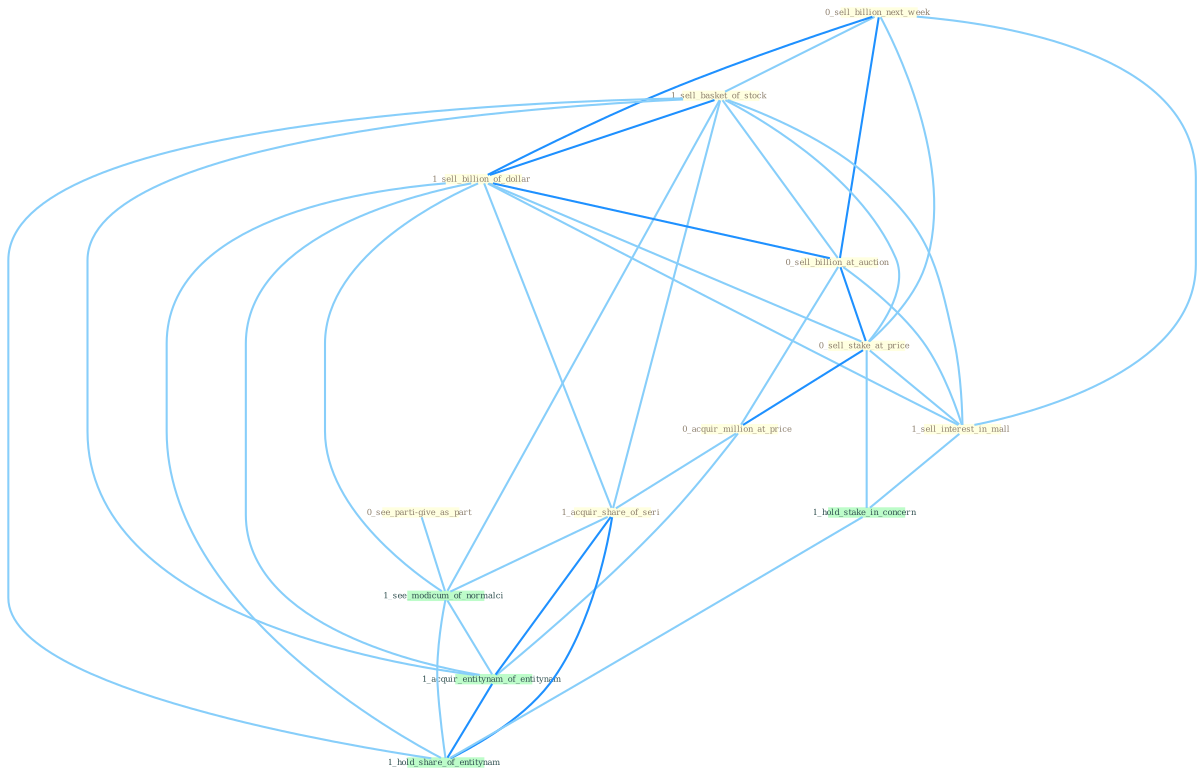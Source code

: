 Graph G{ 
    node
    [shape=polygon,style=filled,width=.5,height=.06,color="#BDFCC9",fixedsize=true,fontsize=4,
    fontcolor="#2f4f4f"];
    {node
    [color="#ffffe0", fontcolor="#8b7d6b"] "0_sell_billion_next_week " "1_sell_basket_of_stock " "0_see_parti-give_as_part " "1_sell_billion_of_dollar " "0_sell_billion_at_auction " "0_sell_stake_at_price " "1_sell_interest_in_mall " "0_acquir_million_at_price " "1_acquir_share_of_seri "}
{node [color="#fff0f5", fontcolor="#b22222"]}
edge [color="#B0E2FF"];

	"0_sell_billion_next_week " -- "1_sell_basket_of_stock " [w="1", color="#87cefa" ];
	"0_sell_billion_next_week " -- "1_sell_billion_of_dollar " [w="2", color="#1e90ff" , len=0.8];
	"0_sell_billion_next_week " -- "0_sell_billion_at_auction " [w="2", color="#1e90ff" , len=0.8];
	"0_sell_billion_next_week " -- "0_sell_stake_at_price " [w="1", color="#87cefa" ];
	"0_sell_billion_next_week " -- "1_sell_interest_in_mall " [w="1", color="#87cefa" ];
	"1_sell_basket_of_stock " -- "1_sell_billion_of_dollar " [w="2", color="#1e90ff" , len=0.8];
	"1_sell_basket_of_stock " -- "0_sell_billion_at_auction " [w="1", color="#87cefa" ];
	"1_sell_basket_of_stock " -- "0_sell_stake_at_price " [w="1", color="#87cefa" ];
	"1_sell_basket_of_stock " -- "1_sell_interest_in_mall " [w="1", color="#87cefa" ];
	"1_sell_basket_of_stock " -- "1_acquir_share_of_seri " [w="1", color="#87cefa" ];
	"1_sell_basket_of_stock " -- "1_see_modicum_of_normalci " [w="1", color="#87cefa" ];
	"1_sell_basket_of_stock " -- "1_acquir_entitynam_of_entitynam " [w="1", color="#87cefa" ];
	"1_sell_basket_of_stock " -- "1_hold_share_of_entitynam " [w="1", color="#87cefa" ];
	"0_see_parti-give_as_part " -- "1_see_modicum_of_normalci " [w="1", color="#87cefa" ];
	"1_sell_billion_of_dollar " -- "0_sell_billion_at_auction " [w="2", color="#1e90ff" , len=0.8];
	"1_sell_billion_of_dollar " -- "0_sell_stake_at_price " [w="1", color="#87cefa" ];
	"1_sell_billion_of_dollar " -- "1_sell_interest_in_mall " [w="1", color="#87cefa" ];
	"1_sell_billion_of_dollar " -- "1_acquir_share_of_seri " [w="1", color="#87cefa" ];
	"1_sell_billion_of_dollar " -- "1_see_modicum_of_normalci " [w="1", color="#87cefa" ];
	"1_sell_billion_of_dollar " -- "1_acquir_entitynam_of_entitynam " [w="1", color="#87cefa" ];
	"1_sell_billion_of_dollar " -- "1_hold_share_of_entitynam " [w="1", color="#87cefa" ];
	"0_sell_billion_at_auction " -- "0_sell_stake_at_price " [w="2", color="#1e90ff" , len=0.8];
	"0_sell_billion_at_auction " -- "1_sell_interest_in_mall " [w="1", color="#87cefa" ];
	"0_sell_billion_at_auction " -- "0_acquir_million_at_price " [w="1", color="#87cefa" ];
	"0_sell_stake_at_price " -- "1_sell_interest_in_mall " [w="1", color="#87cefa" ];
	"0_sell_stake_at_price " -- "0_acquir_million_at_price " [w="2", color="#1e90ff" , len=0.8];
	"0_sell_stake_at_price " -- "1_hold_stake_in_concern " [w="1", color="#87cefa" ];
	"1_sell_interest_in_mall " -- "1_hold_stake_in_concern " [w="1", color="#87cefa" ];
	"0_acquir_million_at_price " -- "1_acquir_share_of_seri " [w="1", color="#87cefa" ];
	"0_acquir_million_at_price " -- "1_acquir_entitynam_of_entitynam " [w="1", color="#87cefa" ];
	"1_acquir_share_of_seri " -- "1_see_modicum_of_normalci " [w="1", color="#87cefa" ];
	"1_acquir_share_of_seri " -- "1_acquir_entitynam_of_entitynam " [w="2", color="#1e90ff" , len=0.8];
	"1_acquir_share_of_seri " -- "1_hold_share_of_entitynam " [w="2", color="#1e90ff" , len=0.8];
	"1_hold_stake_in_concern " -- "1_hold_share_of_entitynam " [w="1", color="#87cefa" ];
	"1_see_modicum_of_normalci " -- "1_acquir_entitynam_of_entitynam " [w="1", color="#87cefa" ];
	"1_see_modicum_of_normalci " -- "1_hold_share_of_entitynam " [w="1", color="#87cefa" ];
	"1_acquir_entitynam_of_entitynam " -- "1_hold_share_of_entitynam " [w="2", color="#1e90ff" , len=0.8];
}